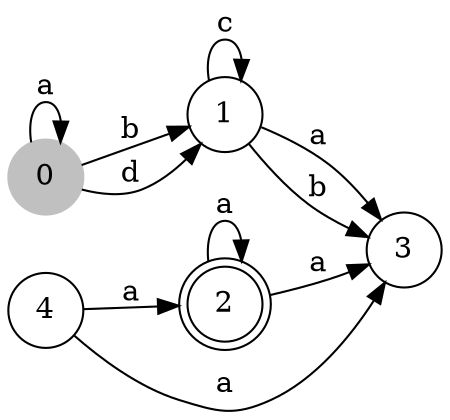 digraph automate {
	rankdir=LR;
	size="8,5";
    node  [shape = circle];
    0  [style = "filled",color ="gray"];
    2  [shape = "doublecircle"];
    0 -> 0 [label= "a"];
    0 -> 1 [label= "b"];
    0 -> 1 [label= "d"];
    1 -> 1 [label= "c"];
    1 -> 3 [label= "a"];
    1 -> 3 [label= "b"];
    2 -> 2 [label= "a"];
    2 -> 3 [label= "a"];
    4 -> 2 [label= "a"];
    4 -> 3 [label= "a"];
}